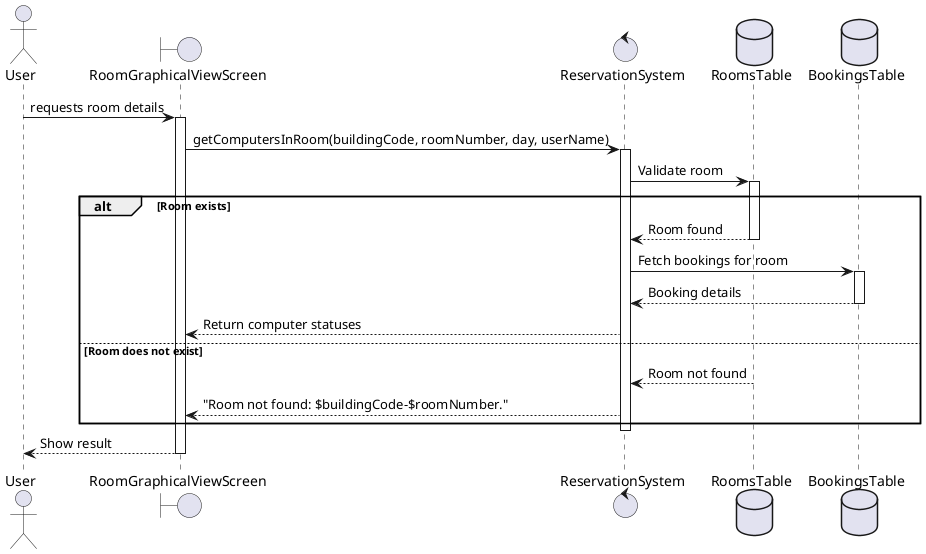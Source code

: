@startuml
actor User
boundary RoomGraphicalViewScreen
control ReservationSystem
database RoomsTable
database BookingsTable

User -> RoomGraphicalViewScreen: requests room details
activate RoomGraphicalViewScreen
RoomGraphicalViewScreen -> ReservationSystem: getComputersInRoom(buildingCode, roomNumber, day, userName)
activate ReservationSystem
ReservationSystem -> RoomsTable: Validate room
activate RoomsTable
alt Room exists
    RoomsTable --> ReservationSystem: Room found
    deactivate RoomsTable
    ReservationSystem -> BookingsTable: Fetch bookings for room
    activate BookingsTable
    BookingsTable --> ReservationSystem: Booking details
    deactivate BookingsTable
    ReservationSystem --> RoomGraphicalViewScreen: Return computer statuses
else Room does not exist
    RoomsTable --> ReservationSystem: Room not found
    deactivate RoomsTable
    ReservationSystem --> RoomGraphicalViewScreen: "Room not found: $buildingCode-$roomNumber."
end
deactivate ReservationSystem
RoomGraphicalViewScreen --> User: Show result
deactivate RoomGraphicalViewScreen
@enduml
